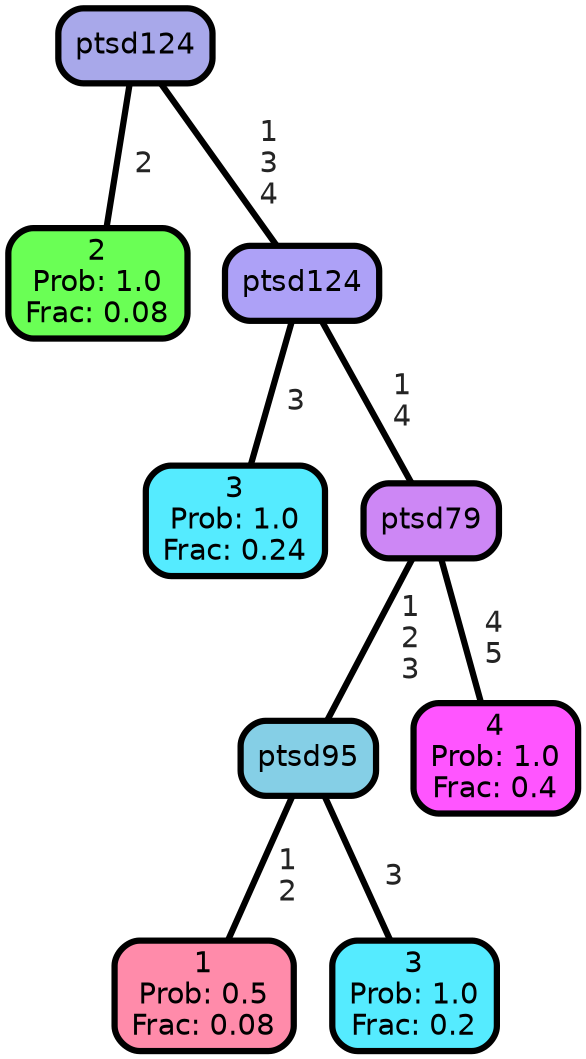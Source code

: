 graph Tree {
node [shape=box, style="filled, rounded",color="black",penwidth="3",fontcolor="black",                 fontname=helvetica] ;
graph [ranksep="0 equally", splines=straight,                 bgcolor=transparent, dpi=200] ;
edge [fontname=helvetica, fontweight=bold,fontcolor=grey14,color=black] ;
0 [label="2
Prob: 1.0
Frac: 0.08", fillcolor="#6aff55"] ;
1 [label="ptsd124", fillcolor="#a8a8ea"] ;
2 [label="3
Prob: 1.0
Frac: 0.24", fillcolor="#55ebff"] ;
3 [label="ptsd124", fillcolor="#ada1f7"] ;
4 [label="1
Prob: 0.5
Frac: 0.08", fillcolor="#ff8baa"] ;
5 [label="ptsd95", fillcolor="#85cfe6"] ;
6 [label="3
Prob: 1.0
Frac: 0.2", fillcolor="#55ebff"] ;
7 [label="ptsd79", fillcolor="#cd87f5"] ;
8 [label="4
Prob: 1.0
Frac: 0.4", fillcolor="#ff55ff"] ;
1 -- 0 [label=" 2",penwidth=3] ;
1 -- 3 [label=" 1\n 3\n 4",penwidth=3] ;
3 -- 2 [label=" 3",penwidth=3] ;
3 -- 7 [label=" 1\n 4",penwidth=3] ;
5 -- 4 [label=" 1\n 2",penwidth=3] ;
5 -- 6 [label=" 3",penwidth=3] ;
7 -- 5 [label=" 1\n 2\n 3",penwidth=3] ;
7 -- 8 [label=" 4\n 5",penwidth=3] ;
{rank = same;}}